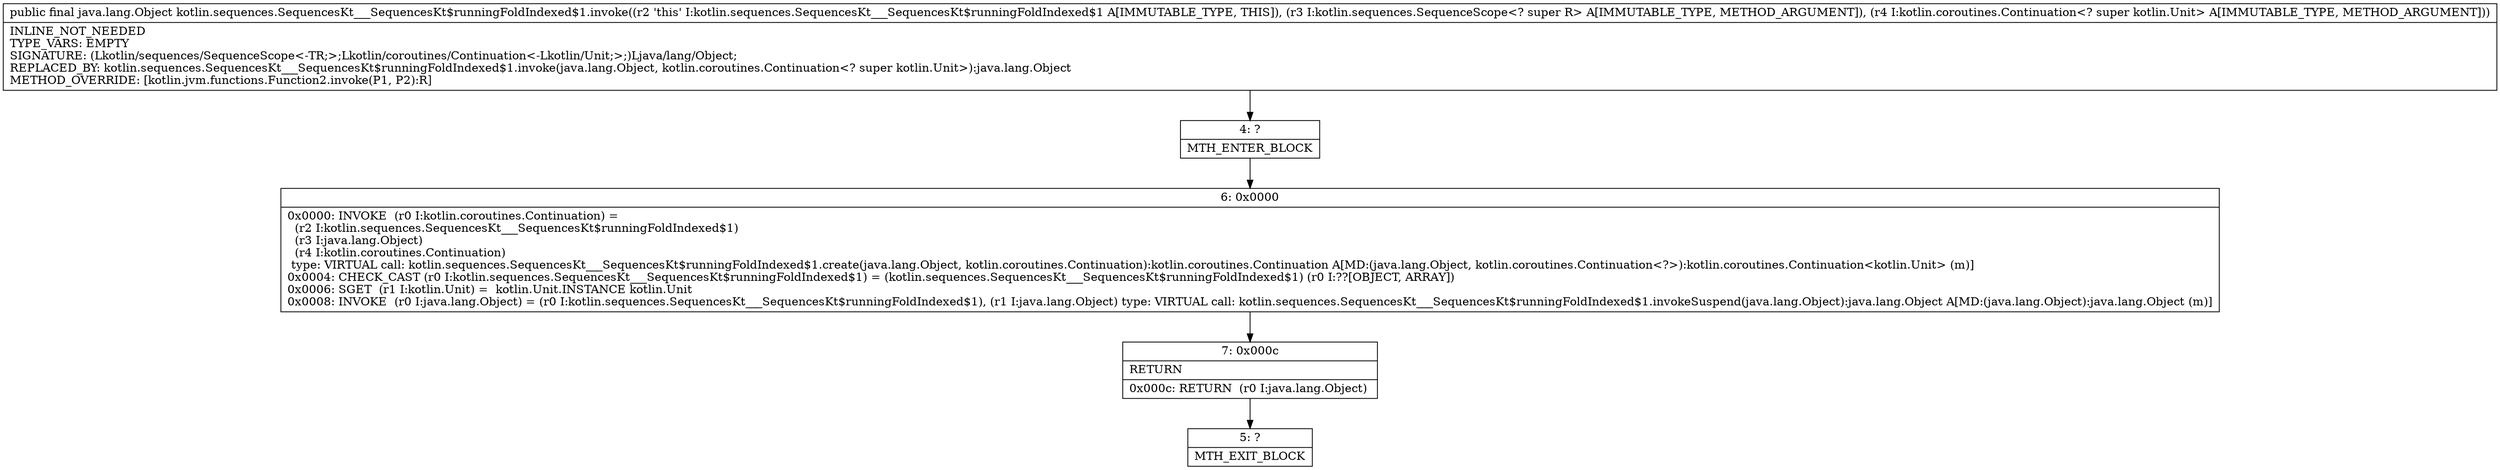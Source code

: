 digraph "CFG forkotlin.sequences.SequencesKt___SequencesKt$runningFoldIndexed$1.invoke(Lkotlin\/sequences\/SequenceScope;Lkotlin\/coroutines\/Continuation;)Ljava\/lang\/Object;" {
Node_4 [shape=record,label="{4\:\ ?|MTH_ENTER_BLOCK\l}"];
Node_6 [shape=record,label="{6\:\ 0x0000|0x0000: INVOKE  (r0 I:kotlin.coroutines.Continuation) = \l  (r2 I:kotlin.sequences.SequencesKt___SequencesKt$runningFoldIndexed$1)\l  (r3 I:java.lang.Object)\l  (r4 I:kotlin.coroutines.Continuation)\l type: VIRTUAL call: kotlin.sequences.SequencesKt___SequencesKt$runningFoldIndexed$1.create(java.lang.Object, kotlin.coroutines.Continuation):kotlin.coroutines.Continuation A[MD:(java.lang.Object, kotlin.coroutines.Continuation\<?\>):kotlin.coroutines.Continuation\<kotlin.Unit\> (m)]\l0x0004: CHECK_CAST (r0 I:kotlin.sequences.SequencesKt___SequencesKt$runningFoldIndexed$1) = (kotlin.sequences.SequencesKt___SequencesKt$runningFoldIndexed$1) (r0 I:??[OBJECT, ARRAY]) \l0x0006: SGET  (r1 I:kotlin.Unit) =  kotlin.Unit.INSTANCE kotlin.Unit \l0x0008: INVOKE  (r0 I:java.lang.Object) = (r0 I:kotlin.sequences.SequencesKt___SequencesKt$runningFoldIndexed$1), (r1 I:java.lang.Object) type: VIRTUAL call: kotlin.sequences.SequencesKt___SequencesKt$runningFoldIndexed$1.invokeSuspend(java.lang.Object):java.lang.Object A[MD:(java.lang.Object):java.lang.Object (m)]\l}"];
Node_7 [shape=record,label="{7\:\ 0x000c|RETURN\l|0x000c: RETURN  (r0 I:java.lang.Object) \l}"];
Node_5 [shape=record,label="{5\:\ ?|MTH_EXIT_BLOCK\l}"];
MethodNode[shape=record,label="{public final java.lang.Object kotlin.sequences.SequencesKt___SequencesKt$runningFoldIndexed$1.invoke((r2 'this' I:kotlin.sequences.SequencesKt___SequencesKt$runningFoldIndexed$1 A[IMMUTABLE_TYPE, THIS]), (r3 I:kotlin.sequences.SequenceScope\<? super R\> A[IMMUTABLE_TYPE, METHOD_ARGUMENT]), (r4 I:kotlin.coroutines.Continuation\<? super kotlin.Unit\> A[IMMUTABLE_TYPE, METHOD_ARGUMENT]))  | INLINE_NOT_NEEDED\lTYPE_VARS: EMPTY\lSIGNATURE: (Lkotlin\/sequences\/SequenceScope\<\-TR;\>;Lkotlin\/coroutines\/Continuation\<\-Lkotlin\/Unit;\>;)Ljava\/lang\/Object;\lREPLACED_BY: kotlin.sequences.SequencesKt___SequencesKt$runningFoldIndexed$1.invoke(java.lang.Object, kotlin.coroutines.Continuation\<? super kotlin.Unit\>):java.lang.Object\lMETHOD_OVERRIDE: [kotlin.jvm.functions.Function2.invoke(P1, P2):R]\l}"];
MethodNode -> Node_4;Node_4 -> Node_6;
Node_6 -> Node_7;
Node_7 -> Node_5;
}

